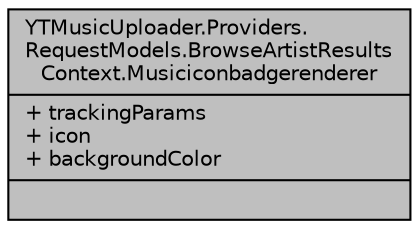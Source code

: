 digraph "YTMusicUploader.Providers.RequestModels.BrowseArtistResultsContext.Musiciconbadgerenderer"
{
 // LATEX_PDF_SIZE
  edge [fontname="Helvetica",fontsize="10",labelfontname="Helvetica",labelfontsize="10"];
  node [fontname="Helvetica",fontsize="10",shape=record];
  Node1 [label="{YTMusicUploader.Providers.\lRequestModels.BrowseArtistResults\lContext.Musiciconbadgerenderer\n|+ trackingParams\l+ icon\l+ backgroundColor\l|}",height=0.2,width=0.4,color="black", fillcolor="grey75", style="filled", fontcolor="black",tooltip=" "];
}
